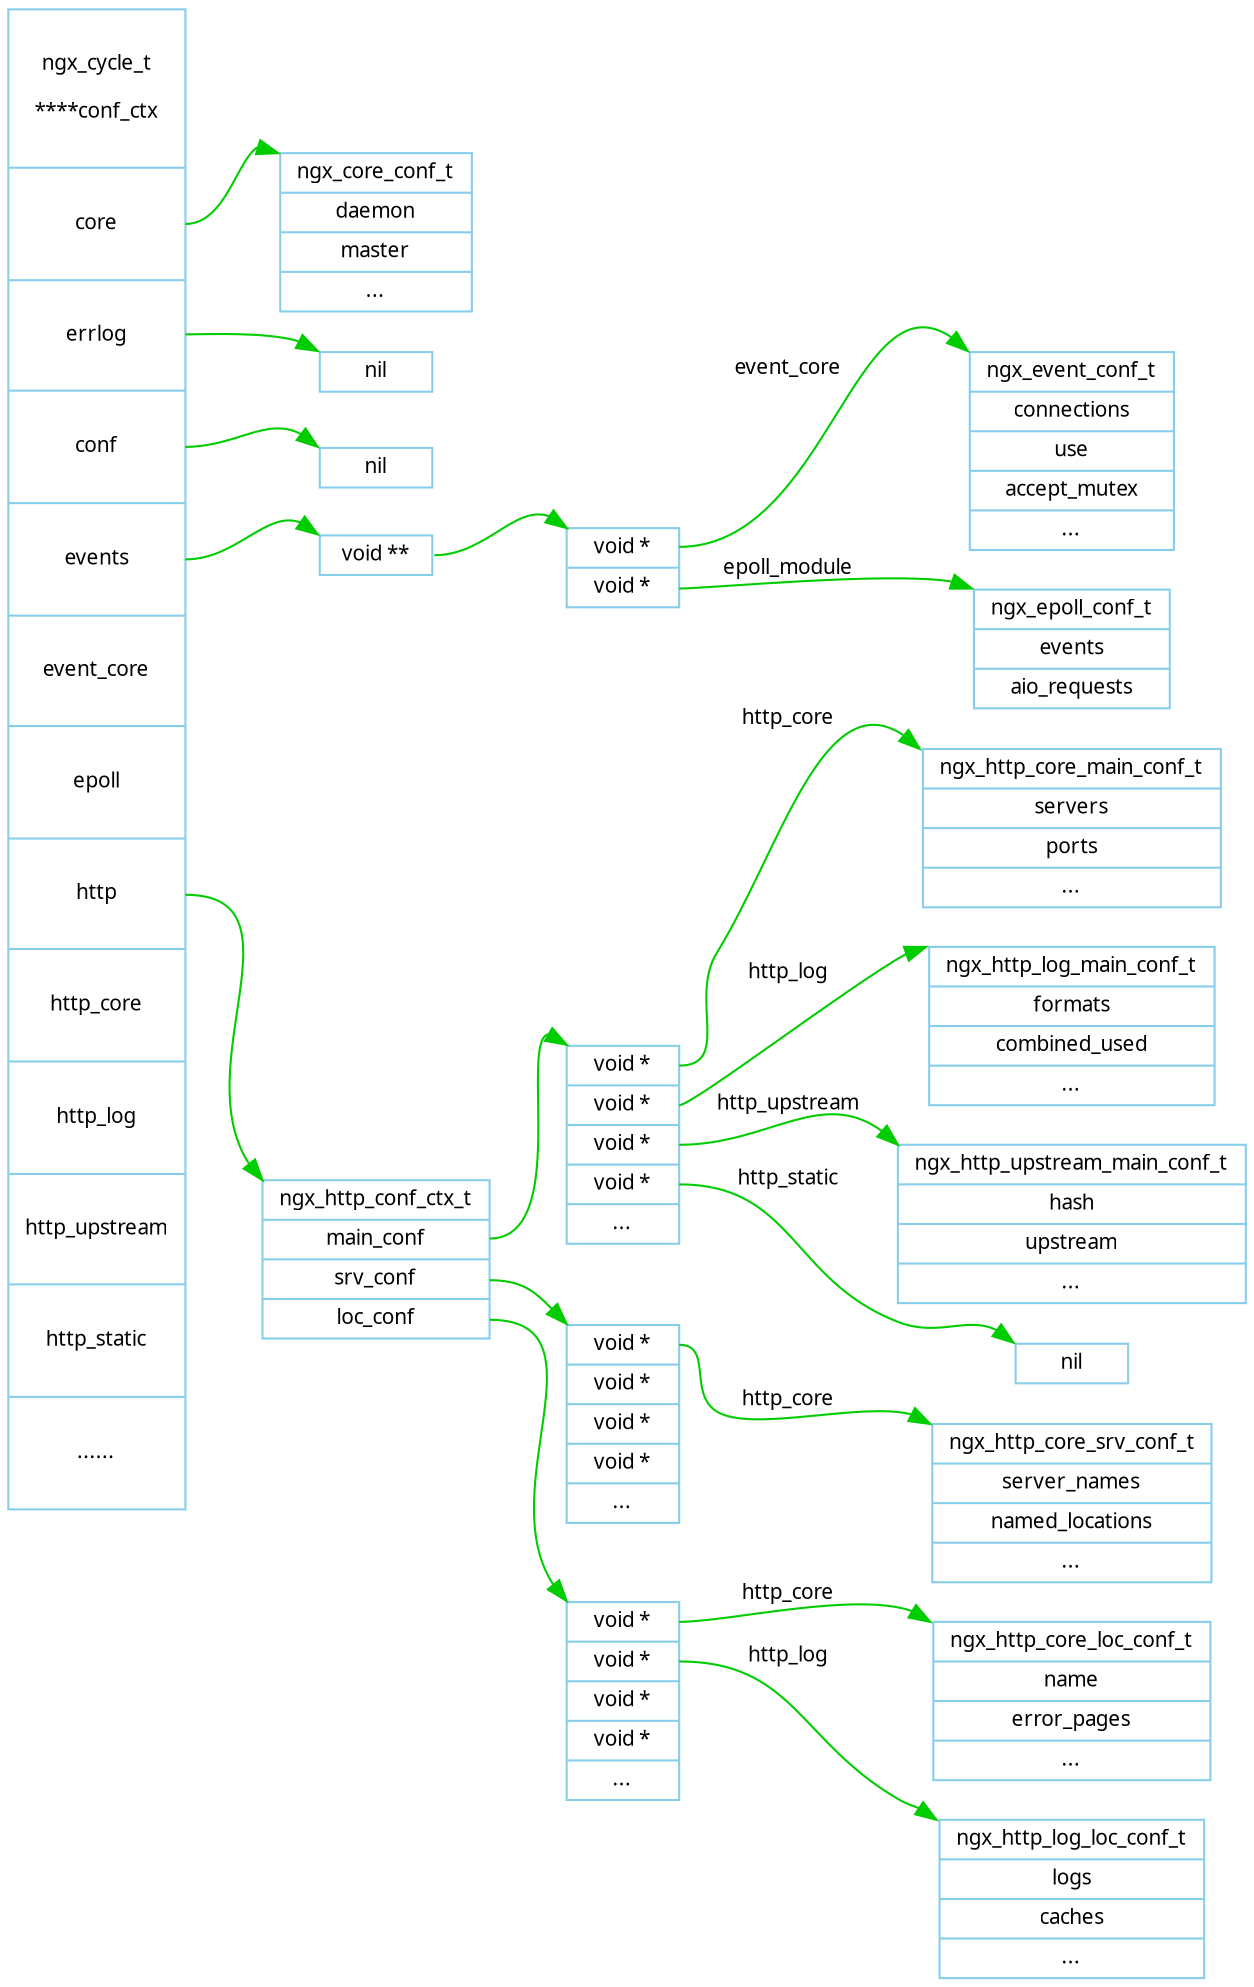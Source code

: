 digraph ngx_conf {

   rankdir=LR;
   node [shape=record, color=skyblue, fontname="Verdana", fontsize=10];
   edge [color=green3, fontname="Verdana", fontsize=10];

   conf_ctx [label="ngx_cycle_t\n\n****conf_ctx|<core>core|<errlog>errlog|<conf>conf|<events>events|event_core|epoll|<http>http|http_core|http_log|http_upstream|http_static|......", height=10];
   
   ngx_core_conf_t [label="ngx_core_conf_t|daemon|master|..."];
   conf_ctx:core -> ngx_core_conf_t:nw;
   errlog_nil [label="nil", height=0.1];
   conf_ctx:errlog -> errlog_nil:nw;
   conf_nil [label="nil", height=0.1];
   conf_ctx:conf -> conf_nil:nw;

   events_l2 [label="void **", height=0.1];
   events_l3 [label="<event_core>void *|<epoll>void *"];
   ngx_event_conf_t [label="ngx_event_conf_t|connections|use|accept_mutex|..."];
   ngx_epoll_conf_t [label="ngx_epoll_conf_t|events|aio_requests"];
   conf_ctx:events -> events_l2:nw;
   events_l2:e -> events_l3:nw;
   events_l3:event_core -> ngx_event_conf_t:nw [label="event_core"];
   events_l3:epoll -> ngx_epoll_conf_t:nw [label="epoll_module"];

   ngx_http_conf_ctx_t [label="ngx_http_conf_ctx_t|<main>main_conf|<srv>srv_conf|<loc>loc_conf"];
   conf_ctx:http -> ngx_http_conf_ctx_t:nw;

   http_main_l3 [label="<http_core>void *|<http_log>void *|<http_upstream>void *|<http_static>void *|..."];
   http_srv_l3 [label="<http_core>void *|<http_log>void *|<http_upstream>void *|<http_static>void *|..."];
   http_loc_l3 [label="<http_core>void *|<http_log>void *|<http_upstream>void *|<http_static>void *|..."];
   ngx_http_conf_ctx_t:main -> http_main_l3:nw;
   ngx_http_conf_ctx_t:srv -> http_srv_l3:nw;
   ngx_http_conf_ctx_t:loc -> http_loc_l3:nw;

   ngx_http_core_main_conf_t [label="ngx_http_core_main_conf_t|servers|ports|..."];
   ngx_http_log_main_conf_t [label="ngx_http_log_main_conf_t|formats|combined_used|..."];
   ngx_http_upstream_main_conf_t [label="ngx_http_upstream_main_conf_t|hash|upstream|..."];
   http_main_static_l4_nil [label="nil", height=0.1];
   http_main_l3:http_core -> ngx_http_core_main_conf_t:nw [label="http_core"];
   http_main_l3:http_log -> ngx_http_log_main_conf_t:nw [label="http_log"];
   http_main_l3:http_upstream -> ngx_http_upstream_main_conf_t:nw [label="http_upstream"];
   http_main_l3:http_static -> http_main_static_l4_nil:nw [label="http_static"];

   ngx_http_core_srv_conf_t [label="ngx_http_core_srv_conf_t|server_names|named_locations|..."];
   http_srv_l3:http_core -> ngx_http_core_srv_conf_t:nw [label="http_core"];

   ngx_http_core_loc_conf_t [label="ngx_http_core_loc_conf_t|name|error_pages|..."];
   http_loc_l3:http_core -> ngx_http_core_loc_conf_t:nw[label="http_core"];

   ngx_http_log_loc_conf_t [label="ngx_http_log_loc_conf_t|logs|caches|..."];
   http_loc_l3:http_log -> ngx_http_log_loc_conf_t:nw[label="http_log"];

}